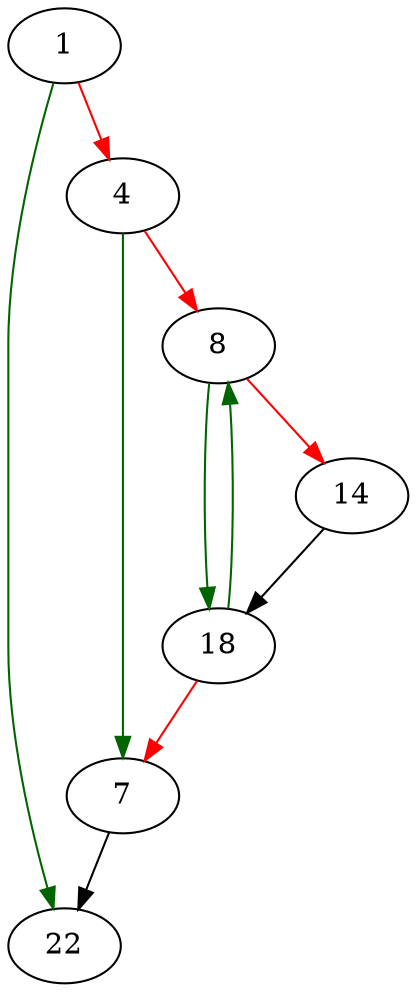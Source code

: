 strict digraph "delete_all_files" {
	// Node definitions.
	1 [entry=true];
	22;
	4;
	7;
	8;
	18;
	14;

	// Edge definitions.
	1 -> 22 [
		color=darkgreen
		cond=true
	];
	1 -> 4 [
		color=red
		cond=false
	];
	4 -> 7 [
		color=darkgreen
		cond=true
	];
	4 -> 8 [
		color=red
		cond=false
	];
	7 -> 22;
	8 -> 18 [
		color=darkgreen
		cond=true
	];
	8 -> 14 [
		color=red
		cond=false
	];
	18 -> 7 [
		color=red
		cond=false
	];
	18 -> 8 [
		color=darkgreen
		cond=true
	];
	14 -> 18;
}